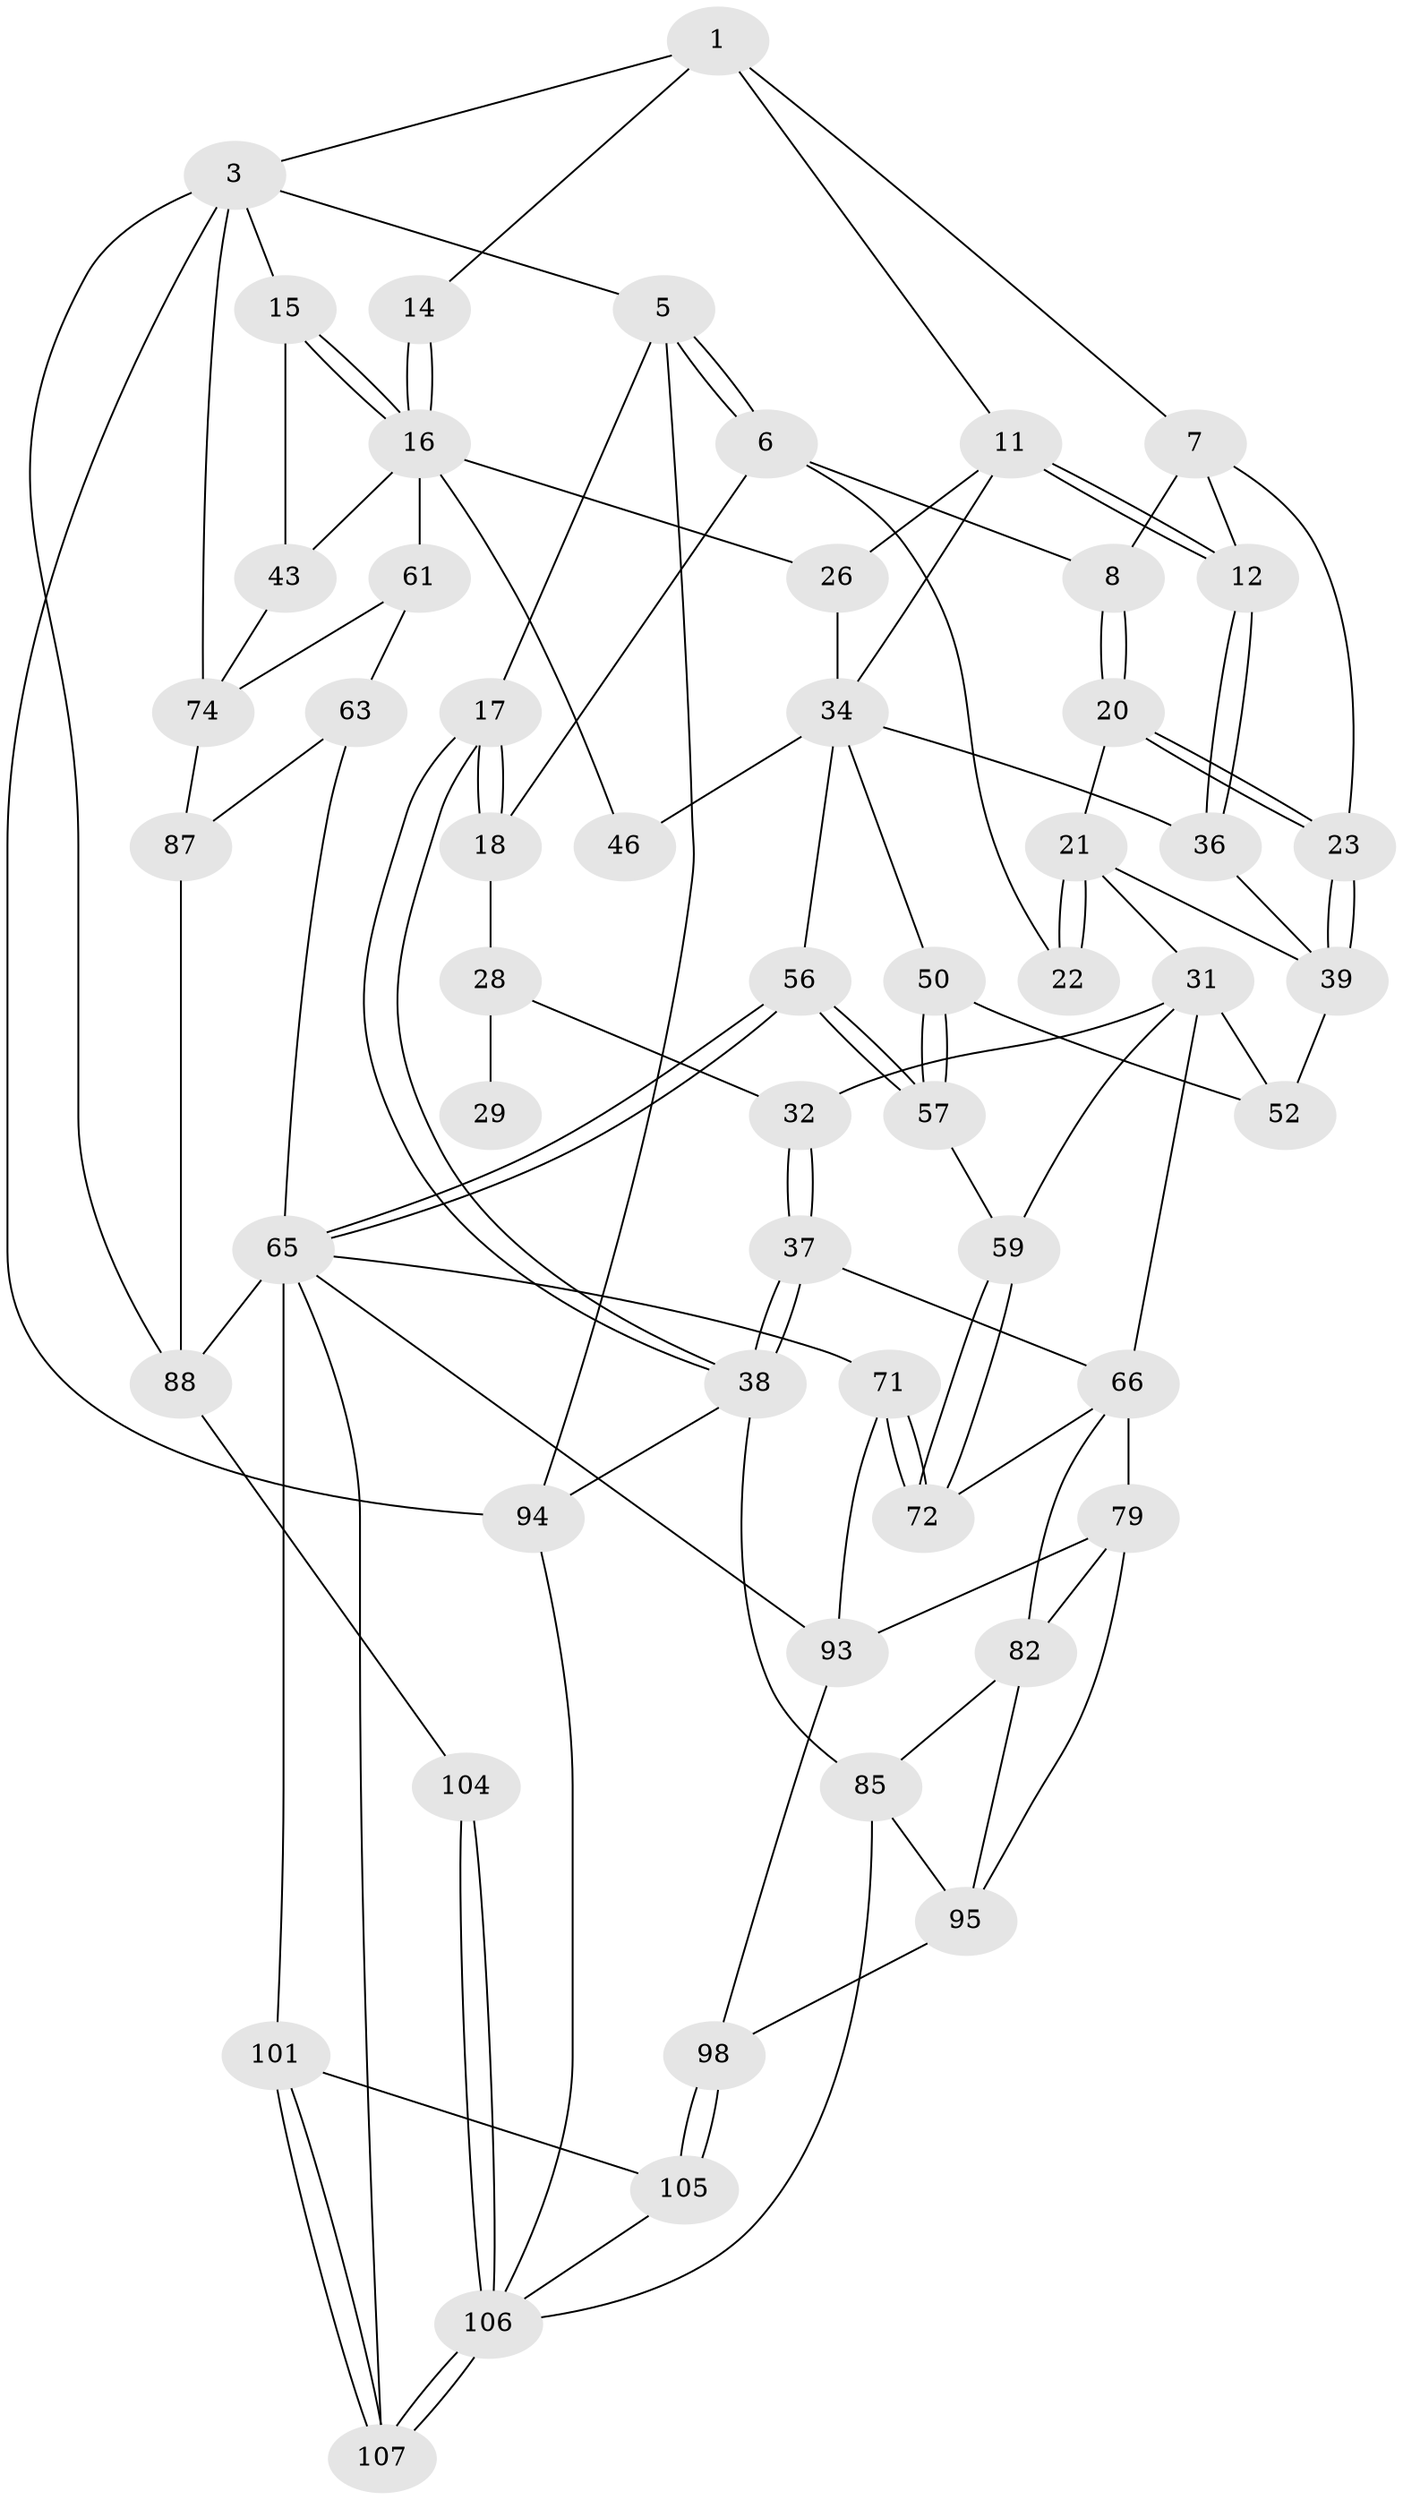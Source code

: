 // original degree distribution, {3: 0.03636363636363636, 6: 0.22727272727272727, 4: 0.20909090909090908, 5: 0.5272727272727272}
// Generated by graph-tools (version 1.1) at 2025/17/03/09/25 04:17:00]
// undirected, 55 vertices, 119 edges
graph export_dot {
graph [start="1"]
  node [color=gray90,style=filled];
  1 [pos="+0.5191644470396932+0",super="+2"];
  3 [pos="+1+0",super="+4"];
  5 [pos="+0+0"];
  6 [pos="+0.3322422361238005+0",super="+9"];
  7 [pos="+0.37547105430831146+0.10361130750367081",super="+13"];
  8 [pos="+0.2686087405038163+0.07561523230139773"];
  11 [pos="+0.6215672855272913+0.016623268610314147",super="+27"];
  12 [pos="+0.46429804773617395+0.19646471262369272"];
  14 [pos="+0.9018073364995989+0.08046834189799183"];
  15 [pos="+1+0.008671080691108774"];
  16 [pos="+0.908970976584709+0.1080498666925445",super="+24"];
  17 [pos="+0+0"];
  18 [pos="+0.08404108674259161+0.1081544472690456"];
  20 [pos="+0.29864923366096097+0.17257923178759668"];
  21 [pos="+0.2429202325011098+0.2016453358146604",super="+30"];
  22 [pos="+0.22150069219384275+0.19149447041480883"];
  23 [pos="+0.35658838175352553+0.210393227089432"];
  26 [pos="+0.7522942916745071+0.19093582760009734"];
  28 [pos="+0.09012921857599679+0.1359736818538098",super="+33"];
  29 [pos="+0.2054006963528055+0.19691607951580092"];
  31 [pos="+0.13840759478356815+0.3470449082936514",super="+55"];
  32 [pos="+0.1004113217939579+0.3535392472342265"];
  34 [pos="+0.5820830895691602+0.2975691065647025",super="+35+42"];
  36 [pos="+0.4846145105978247+0.2608821650330109"];
  37 [pos="+0+0.4882661016272186"];
  38 [pos="+0+0.5090502234838823",super="+86"];
  39 [pos="+0.33703601879569495+0.2515242002190976",super="+40+41"];
  43 [pos="+1+0.3468916946897399",super="+47"];
  46 [pos="+0.6703773447781927+0.41434833261400356"];
  50 [pos="+0.48958517311107463+0.419638793933787",super="+51"];
  52 [pos="+0.39911629422352035+0.3929680035914264",super="+54"];
  56 [pos="+0.6119895583036251+0.5498228023198362"];
  57 [pos="+0.5536544404113228+0.5454061272601235",super="+58"];
  59 [pos="+0.4313003600168444+0.5641239440735946"];
  61 [pos="+0.9439753570660377+0.5258591713195341",super="+62+76"];
  63 [pos="+0.7291848652625923+0.6032019572204457",super="+64"];
  65 [pos="+0.6610508558515067+0.6329110386479602",super="+69"];
  66 [pos="+0.2708202404708526+0.5539325536687497",super="+75+67"];
  71 [pos="+0.46169662254361316+0.7182166156491674"];
  72 [pos="+0.4491686015140836+0.7063030114214766"];
  74 [pos="+1+0.768467812102428",super="+77"];
  79 [pos="+0.29963566212987225+0.7342715224907875",super="+91+80"];
  82 [pos="+0.22408117683287793+0.7563557606982393",super="+83"];
  85 [pos="+0.058804233436062205+0.8536895612431258",super="+108"];
  87 [pos="+0.8696203674385353+0.8188375427375769"];
  88 [pos="+0.8590637040476272+0.835756880086456",super="+89+103"];
  93 [pos="+0.3728040998497327+0.8182108481905754",super="+97"];
  94 [pos="+0+1"];
  95 [pos="+0.2979530079176649+0.9019450247408874",super="+96"];
  98 [pos="+0.3210552617802251+0.9035922932202837"];
  101 [pos="+0.5299617121164858+0.8887363006904013",super="+102"];
  104 [pos="+0.8439844822346301+1"];
  105 [pos="+0.4526307493947253+1"];
  106 [pos="+0.6954584859121201+1",super="+109"];
  107 [pos="+0.6876949263996973+0.9989731170736103"];
  1 -- 7;
  1 -- 3;
  1 -- 11;
  1 -- 14;
  3 -- 5;
  3 -- 74;
  3 -- 94;
  3 -- 15;
  3 -- 88;
  5 -- 6;
  5 -- 6;
  5 -- 17;
  5 -- 94;
  6 -- 8;
  6 -- 18;
  6 -- 22;
  7 -- 8;
  7 -- 12;
  7 -- 23;
  8 -- 20;
  8 -- 20;
  11 -- 12;
  11 -- 12;
  11 -- 26;
  11 -- 34;
  12 -- 36;
  12 -- 36;
  14 -- 16;
  14 -- 16;
  15 -- 16;
  15 -- 16;
  15 -- 43;
  16 -- 26;
  16 -- 43 [weight=2];
  16 -- 61 [weight=2];
  16 -- 46;
  17 -- 18;
  17 -- 18;
  17 -- 38;
  17 -- 38;
  18 -- 28;
  20 -- 21;
  20 -- 23;
  20 -- 23;
  21 -- 22;
  21 -- 22;
  21 -- 31;
  21 -- 39;
  23 -- 39;
  23 -- 39;
  26 -- 34;
  28 -- 29 [weight=2];
  28 -- 32;
  31 -- 32;
  31 -- 66;
  31 -- 59;
  31 -- 52;
  32 -- 37;
  32 -- 37;
  34 -- 50;
  34 -- 36;
  34 -- 56;
  34 -- 46 [weight=2];
  36 -- 39;
  37 -- 38;
  37 -- 38;
  37 -- 66;
  38 -- 94;
  38 -- 85;
  39 -- 52 [weight=2];
  43 -- 74;
  50 -- 57 [weight=2];
  50 -- 57;
  50 -- 52;
  56 -- 57;
  56 -- 57;
  56 -- 65;
  56 -- 65;
  57 -- 59;
  59 -- 72;
  59 -- 72;
  61 -- 63 [weight=3];
  61 -- 74;
  63 -- 65;
  63 -- 87;
  65 -- 101 [weight=2];
  65 -- 71;
  65 -- 88;
  65 -- 107;
  65 -- 93;
  66 -- 72;
  66 -- 79 [weight=2];
  66 -- 82;
  71 -- 72;
  71 -- 72;
  71 -- 93;
  74 -- 87;
  79 -- 82 [weight=2];
  79 -- 93;
  79 -- 95;
  82 -- 85;
  82 -- 95;
  85 -- 106;
  85 -- 95;
  87 -- 88;
  88 -- 104 [weight=2];
  93 -- 98;
  94 -- 106;
  95 -- 98;
  98 -- 105;
  98 -- 105;
  101 -- 107;
  101 -- 107;
  101 -- 105;
  104 -- 106;
  104 -- 106;
  105 -- 106;
  106 -- 107;
  106 -- 107;
}
